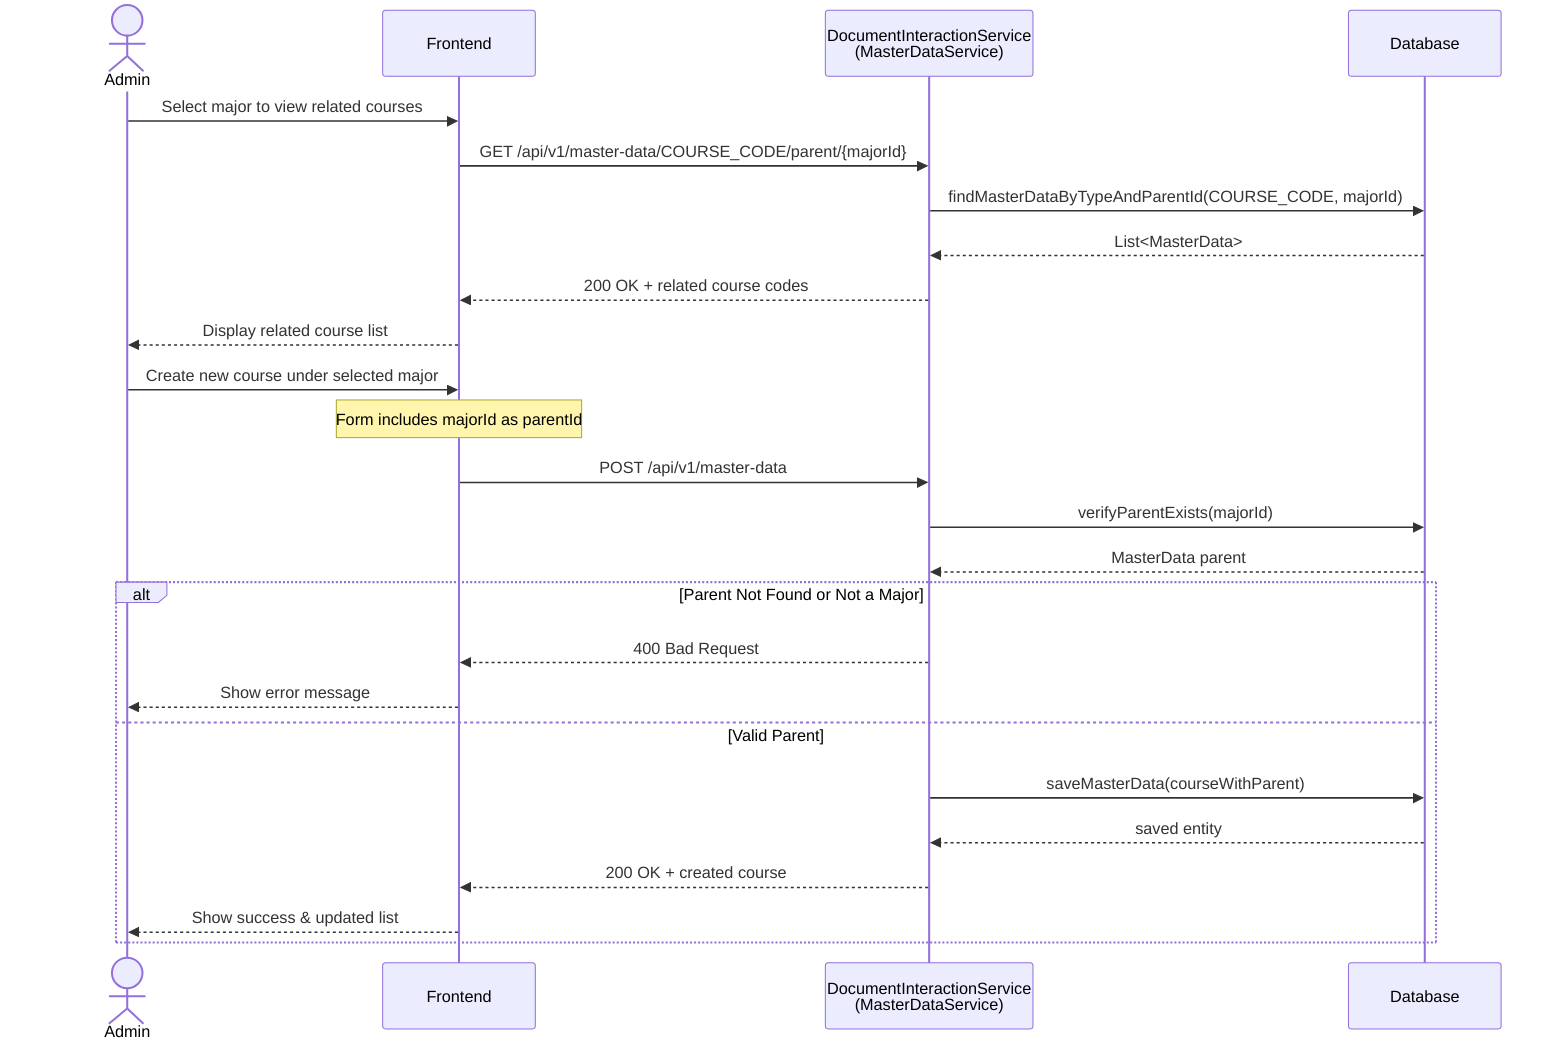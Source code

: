 sequenceDiagram
    actor Admin
    participant FE as Frontend
    participant MDS as DocumentInteractionService<br>(MasterDataService)
    participant DB as Database

%% Get course codes for a specific major
    Admin->>FE: Select major to view related courses
    FE->>MDS: GET /api/v1/master-data/COURSE_CODE/parent/{majorId}

    MDS->>DB: findMasterDataByTypeAndParentId(COURSE_CODE, majorId)
    DB-->>MDS: List<MasterData>

    MDS-->>FE: 200 OK + related course codes
    FE-->>Admin: Display related course list

%% Create course code under a major
    Admin->>FE: Create new course under selected major
    Note over FE: Form includes majorId as parentId

    FE->>MDS: POST /api/v1/master-data

    MDS->>DB: verifyParentExists(majorId)
    DB-->>MDS: MasterData parent

    alt Parent Not Found or Not a Major
        MDS-->>FE: 400 Bad Request
        FE-->>Admin: Show error message
    else Valid Parent
        MDS->>DB: saveMasterData(courseWithParent)
        DB-->>MDS: saved entity

        MDS-->>FE: 200 OK + created course
        FE-->>Admin: Show success & updated list
    end